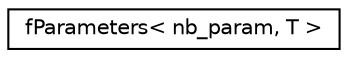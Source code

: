 digraph "Graphical Class Hierarchy"
{
 // LATEX_PDF_SIZE
  edge [fontname="Helvetica",fontsize="10",labelfontname="Helvetica",labelfontsize="10"];
  node [fontname="Helvetica",fontsize="10",shape=record];
  rankdir="LR";
  Node0 [label="fParameters\< nb_param, T \>",height=0.2,width=0.4,color="black", fillcolor="white", style="filled",URL="$classf_parameters.html",tooltip="Functions parameter."];
}
